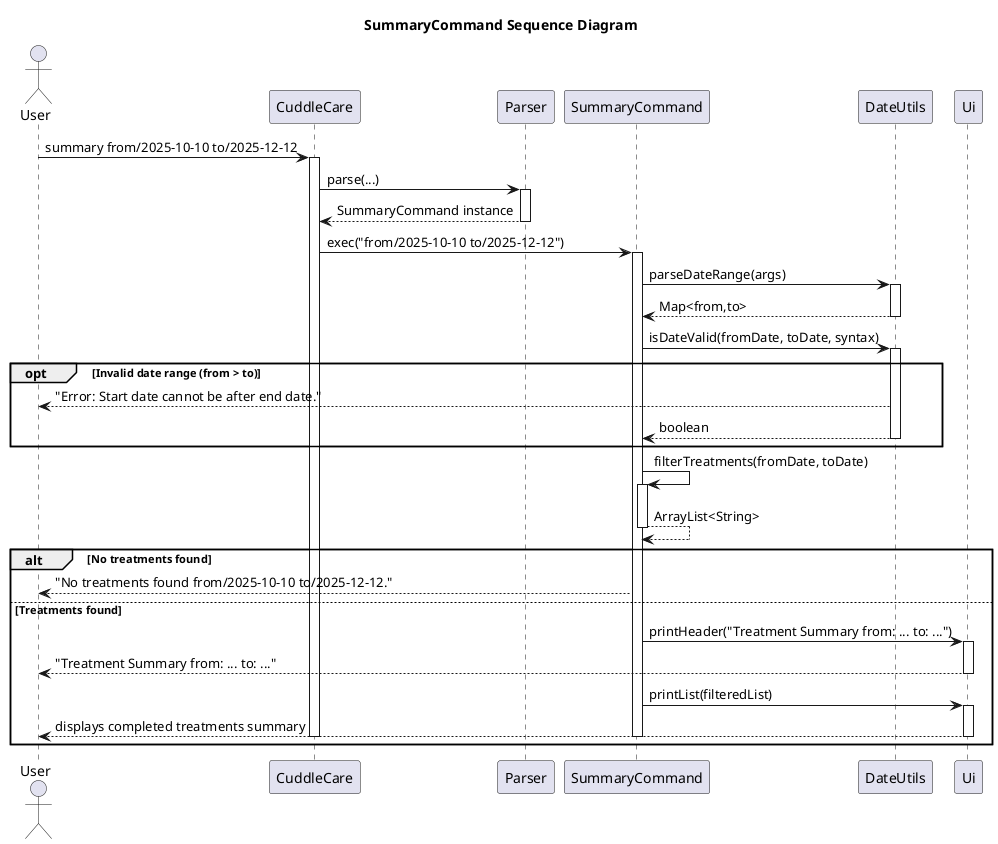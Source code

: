 @startuml
title SummaryCommand Sequence Diagram

actor User
participant "CuddleCare" as CuddleCare
participant "Parser" as Parser
participant "SummaryCommand" as Command
participant "DateUtils" as DateUtils
participant "Ui" as Ui


User -> CuddleCare: summary from/2025-10-10 to/2025-12-12
activate CuddleCare

CuddleCare -> Parser: parse(...)
activate Parser
Parser --> CuddleCare: SummaryCommand instance
deactivate Parser

CuddleCare -> Command: exec("from/2025-10-10 to/2025-12-12")
activate Command


Command -> DateUtils: parseDateRange(args)
activate DateUtils
DateUtils --> Command: Map<from,to>
deactivate DateUtils


Command -> DateUtils: isDateValid(fromDate, toDate, syntax)
activate DateUtils
opt Invalid date range (from > to)
    DateUtils --> User: "Error: Start date cannot be after end date."
    DateUtils --> Command: boolean
    deactivate DateUtils
end

Command -> Command: filterTreatments(fromDate, toDate)
activate Command
Command --> Command: ArrayList<String>
deactivate Command


alt No treatments found
    Command --> User: "No treatments found from/2025-10-10 to/2025-12-12."
else Treatments found
    Command -> Ui: printHeader("Treatment Summary from: ... to: ...")
    activate Ui
    Ui --> User: "Treatment Summary from: ... to: ..."
    deactivate Ui
    Command -> Ui: printList(filteredList)
    activate Ui
    Ui --> User: displays completed treatments summary
    deactivate Ui
    deactivate Command
    deactivate CuddleCare
end
@enduml